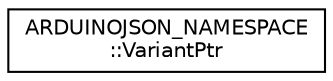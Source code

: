 digraph "Graphical Class Hierarchy"
{
 // LATEX_PDF_SIZE
  edge [fontname="Helvetica",fontsize="10",labelfontname="Helvetica",labelfontsize="10"];
  node [fontname="Helvetica",fontsize="10",shape=record];
  rankdir="LR";
  Node0 [label="ARDUINOJSON_NAMESPACE\l::VariantPtr",height=0.2,width=0.4,color="black", fillcolor="white", style="filled",URL="$classARDUINOJSON__NAMESPACE_1_1VariantPtr.html",tooltip=" "];
}
